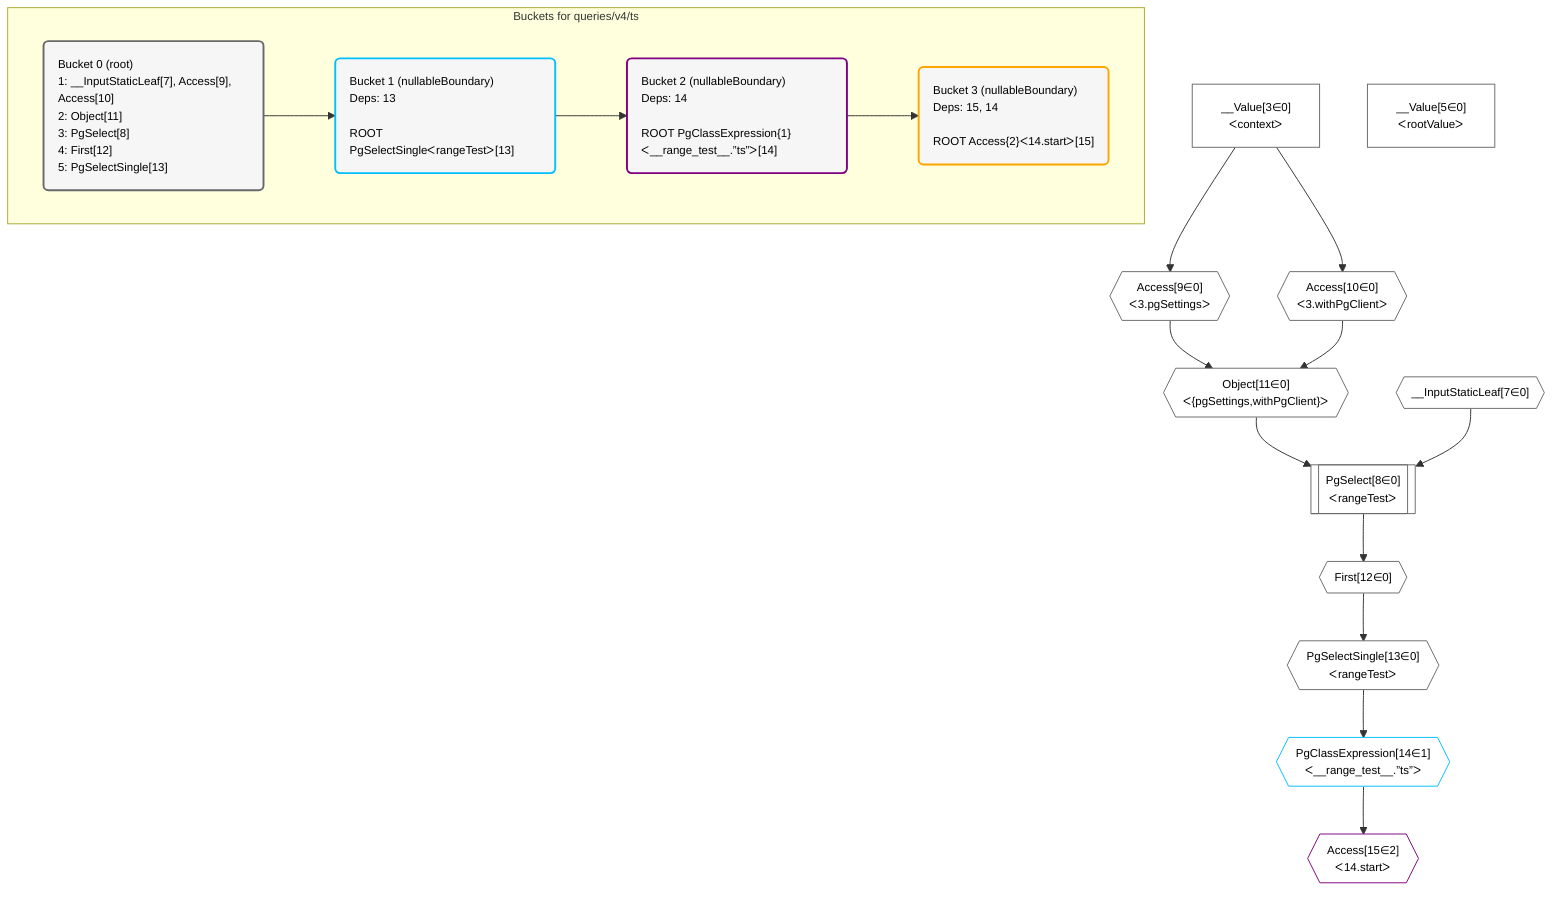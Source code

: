 %%{init: {'themeVariables': { 'fontSize': '12px'}}}%%
graph TD
    classDef path fill:#eee,stroke:#000,color:#000
    classDef plan fill:#fff,stroke-width:1px,color:#000
    classDef itemplan fill:#fff,stroke-width:2px,color:#000
    classDef unbatchedplan fill:#dff,stroke-width:1px,color:#000
    classDef sideeffectplan fill:#fcc,stroke-width:2px,color:#000
    classDef bucket fill:#f6f6f6,color:#000,stroke-width:2px,text-align:left


    %% define steps
    __Value3["__Value[3∈0]<br />ᐸcontextᐳ"]:::plan
    __Value5["__Value[5∈0]<br />ᐸrootValueᐳ"]:::plan
    __InputStaticLeaf7{{"__InputStaticLeaf[7∈0]"}}:::plan
    Access9{{"Access[9∈0]<br />ᐸ3.pgSettingsᐳ"}}:::plan
    Access10{{"Access[10∈0]<br />ᐸ3.withPgClientᐳ"}}:::plan
    Object11{{"Object[11∈0]<br />ᐸ{pgSettings,withPgClient}ᐳ"}}:::plan
    PgSelect8[["PgSelect[8∈0]<br />ᐸrangeTestᐳ"]]:::plan
    First12{{"First[12∈0]"}}:::plan
    PgSelectSingle13{{"PgSelectSingle[13∈0]<br />ᐸrangeTestᐳ"}}:::plan
    PgClassExpression14{{"PgClassExpression[14∈1]<br />ᐸ__range_test__.”ts”ᐳ"}}:::plan
    Access15{{"Access[15∈2]<br />ᐸ14.startᐳ"}}:::plan

    %% plan dependencies
    __Value3 --> Access9
    __Value3 --> Access10
    Access9 & Access10 --> Object11
    Object11 & __InputStaticLeaf7 --> PgSelect8
    PgSelect8 --> First12
    First12 --> PgSelectSingle13
    PgSelectSingle13 --> PgClassExpression14
    PgClassExpression14 --> Access15

    subgraph "Buckets for queries/v4/ts"
    Bucket0("Bucket 0 (root)<br />1: __InputStaticLeaf[7], Access[9], Access[10]<br />2: Object[11]<br />3: PgSelect[8]<br />4: First[12]<br />5: PgSelectSingle[13]"):::bucket
    classDef bucket0 stroke:#696969
    class Bucket0,__Value3,__Value5,__InputStaticLeaf7,PgSelect8,Access9,Access10,Object11,First12,PgSelectSingle13 bucket0
    Bucket1("Bucket 1 (nullableBoundary)<br />Deps: 13<br /><br />ROOT PgSelectSingleᐸrangeTestᐳ[13]"):::bucket
    classDef bucket1 stroke:#00bfff
    class Bucket1,PgClassExpression14 bucket1
    Bucket2("Bucket 2 (nullableBoundary)<br />Deps: 14<br /><br />ROOT PgClassExpression{1}ᐸ__range_test__.”ts”ᐳ[14]"):::bucket
    classDef bucket2 stroke:#7f007f
    class Bucket2,Access15 bucket2
    Bucket3("Bucket 3 (nullableBoundary)<br />Deps: 15, 14<br /><br />ROOT Access{2}ᐸ14.startᐳ[15]"):::bucket
    classDef bucket3 stroke:#ffa500
    class Bucket3 bucket3
    Bucket0 --> Bucket1
    Bucket1 --> Bucket2
    Bucket2 --> Bucket3
    end
